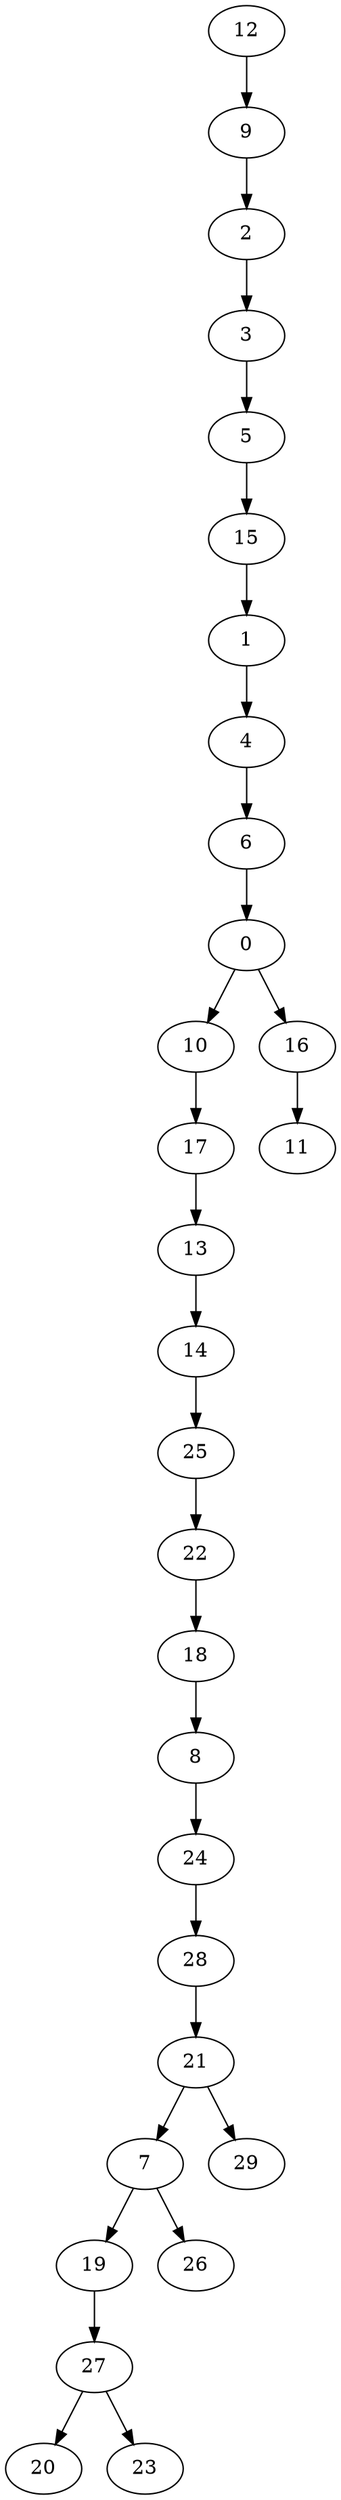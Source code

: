 digraph G {
	27 -> 20;
	27 -> 23;
	19 -> 27;
	7 -> 19;
	7 -> 26;
	21 -> 7;
	21 -> 29;
	28 -> 21;
	24 -> 28;
	8 -> 24;
	18 -> 8;
	22 -> 18;
	25 -> 22;
	14 -> 25;
	13 -> 14;
	17 -> 13;
	10 -> 17;
	0 -> 10;
	0 -> 16;
	16 -> 11;
	6 -> 0;
	4 -> 6;
	1 -> 4;
	15 -> 1;
	5 -> 15;
	3 -> 5;
	2 -> 3;
	9 -> 2;
	12 -> 9;
}
